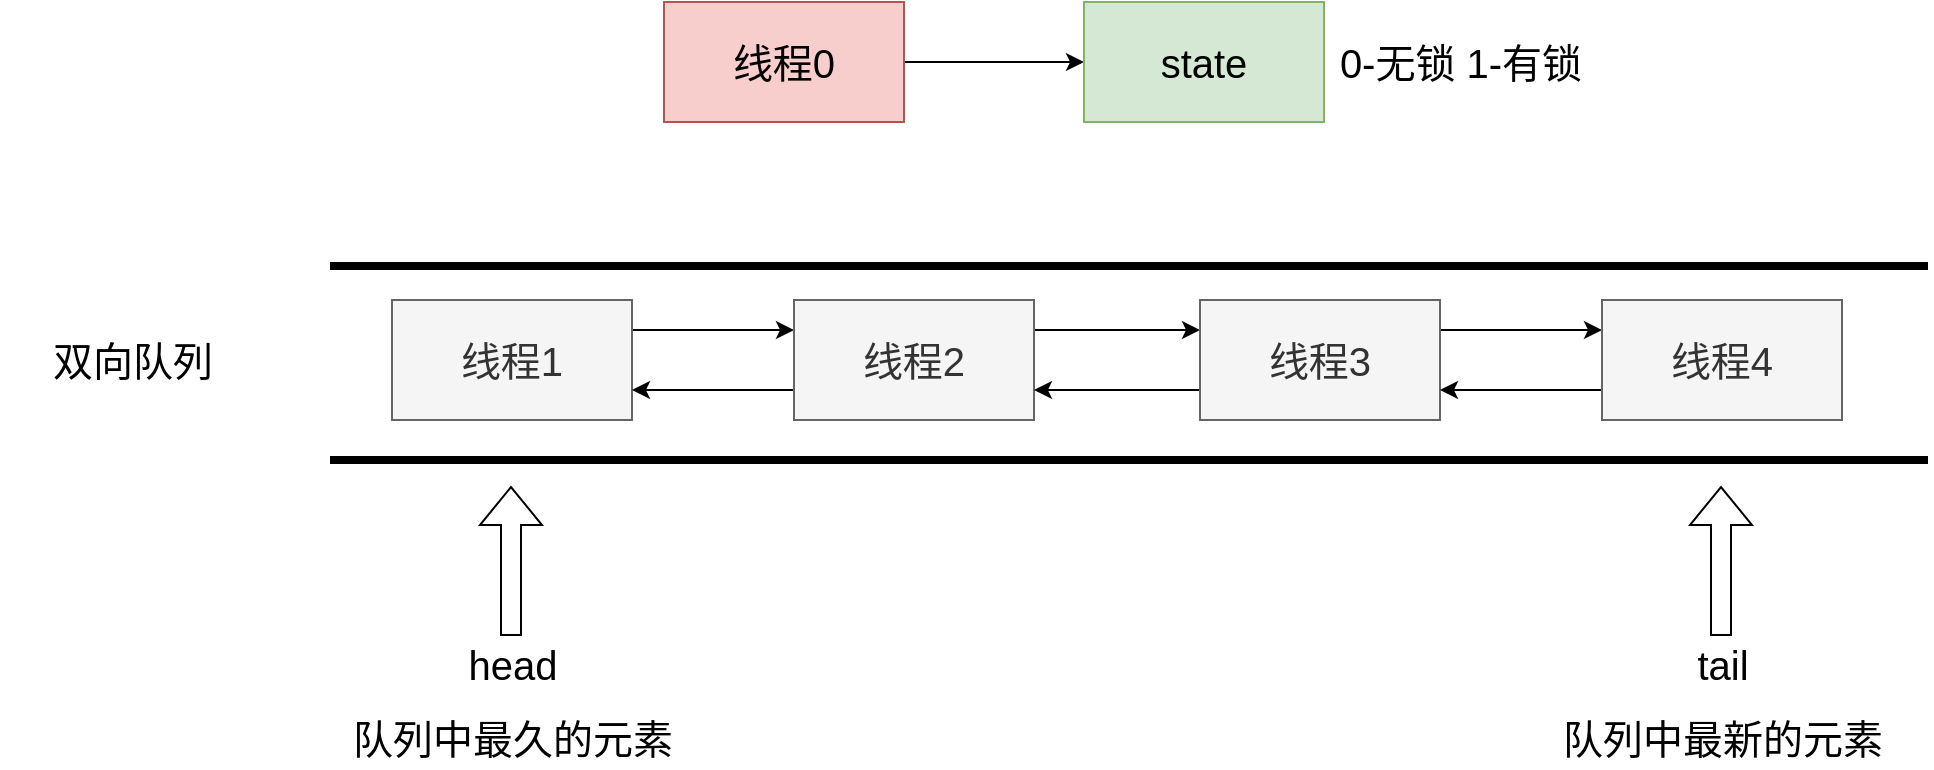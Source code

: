 <mxfile version="21.3.8" type="github">
  <diagram name="第 1 页" id="uOHwmS46mkVfjNC9Y-Bm">
    <mxGraphModel dx="1386" dy="796" grid="0" gridSize="10" guides="1" tooltips="1" connect="1" arrows="1" fold="1" page="1" pageScale="1" pageWidth="4681" pageHeight="3300" math="0" shadow="0">
      <root>
        <mxCell id="0" />
        <mxCell id="1" parent="0" />
        <mxCell id="RcCEaAV803anCV2iYYB3-4" style="edgeStyle=orthogonalEdgeStyle;rounded=0;orthogonalLoop=1;jettySize=auto;html=1;exitX=1;exitY=0.5;exitDx=0;exitDy=0;" edge="1" parent="1" source="RcCEaAV803anCV2iYYB3-1" target="RcCEaAV803anCV2iYYB3-2">
          <mxGeometry relative="1" as="geometry" />
        </mxCell>
        <mxCell id="RcCEaAV803anCV2iYYB3-1" value="&lt;font style=&quot;font-size: 20px;&quot;&gt;线程0&lt;/font&gt;" style="rounded=0;whiteSpace=wrap;html=1;fillColor=#f8cecc;strokeColor=#b85450;" vertex="1" parent="1">
          <mxGeometry x="454" y="220" width="120" height="60" as="geometry" />
        </mxCell>
        <mxCell id="RcCEaAV803anCV2iYYB3-2" value="&lt;font style=&quot;font-size: 20px;&quot;&gt;state&lt;/font&gt;" style="rounded=0;whiteSpace=wrap;html=1;fillColor=#d5e8d4;strokeColor=#82b366;" vertex="1" parent="1">
          <mxGeometry x="664" y="220" width="120" height="60" as="geometry" />
        </mxCell>
        <mxCell id="RcCEaAV803anCV2iYYB3-3" value="&lt;font style=&quot;font-size: 20px;&quot;&gt;0-无锁 1-有锁&lt;/font&gt;" style="text;strokeColor=none;align=center;fillColor=none;html=1;verticalAlign=middle;whiteSpace=wrap;rounded=0;" vertex="1" parent="1">
          <mxGeometry x="786" y="235" width="133" height="30" as="geometry" />
        </mxCell>
        <mxCell id="RcCEaAV803anCV2iYYB3-7" style="edgeStyle=orthogonalEdgeStyle;rounded=0;orthogonalLoop=1;jettySize=auto;html=1;exitX=1;exitY=0.25;exitDx=0;exitDy=0;entryX=0;entryY=0.25;entryDx=0;entryDy=0;" edge="1" parent="1" source="RcCEaAV803anCV2iYYB3-5" target="RcCEaAV803anCV2iYYB3-6">
          <mxGeometry relative="1" as="geometry" />
        </mxCell>
        <mxCell id="RcCEaAV803anCV2iYYB3-5" value="&lt;font style=&quot;font-size: 20px;&quot;&gt;线程1&lt;/font&gt;" style="rounded=0;whiteSpace=wrap;html=1;fillColor=#f5f5f5;strokeColor=#666666;fontColor=#333333;" vertex="1" parent="1">
          <mxGeometry x="318" y="369" width="120" height="60" as="geometry" />
        </mxCell>
        <mxCell id="RcCEaAV803anCV2iYYB3-8" style="edgeStyle=orthogonalEdgeStyle;rounded=0;orthogonalLoop=1;jettySize=auto;html=1;exitX=0;exitY=0.75;exitDx=0;exitDy=0;entryX=1;entryY=0.75;entryDx=0;entryDy=0;" edge="1" parent="1" source="RcCEaAV803anCV2iYYB3-6" target="RcCEaAV803anCV2iYYB3-5">
          <mxGeometry relative="1" as="geometry" />
        </mxCell>
        <mxCell id="RcCEaAV803anCV2iYYB3-13" style="edgeStyle=orthogonalEdgeStyle;rounded=0;orthogonalLoop=1;jettySize=auto;html=1;exitX=1;exitY=0.25;exitDx=0;exitDy=0;entryX=0;entryY=0.25;entryDx=0;entryDy=0;" edge="1" parent="1" source="RcCEaAV803anCV2iYYB3-6" target="RcCEaAV803anCV2iYYB3-10">
          <mxGeometry relative="1" as="geometry" />
        </mxCell>
        <mxCell id="RcCEaAV803anCV2iYYB3-6" value="&lt;font style=&quot;font-size: 20px;&quot;&gt;线程2&lt;/font&gt;" style="rounded=0;whiteSpace=wrap;html=1;fillColor=#f5f5f5;strokeColor=#666666;fontColor=#333333;" vertex="1" parent="1">
          <mxGeometry x="519" y="369" width="120" height="60" as="geometry" />
        </mxCell>
        <mxCell id="RcCEaAV803anCV2iYYB3-9" style="edgeStyle=orthogonalEdgeStyle;rounded=0;orthogonalLoop=1;jettySize=auto;html=1;exitX=1;exitY=0.25;exitDx=0;exitDy=0;entryX=0;entryY=0.25;entryDx=0;entryDy=0;" edge="1" parent="1" source="RcCEaAV803anCV2iYYB3-10" target="RcCEaAV803anCV2iYYB3-12">
          <mxGeometry relative="1" as="geometry" />
        </mxCell>
        <mxCell id="RcCEaAV803anCV2iYYB3-14" style="edgeStyle=orthogonalEdgeStyle;rounded=0;orthogonalLoop=1;jettySize=auto;html=1;exitX=0;exitY=0.75;exitDx=0;exitDy=0;entryX=1;entryY=0.75;entryDx=0;entryDy=0;" edge="1" parent="1" source="RcCEaAV803anCV2iYYB3-10" target="RcCEaAV803anCV2iYYB3-6">
          <mxGeometry relative="1" as="geometry" />
        </mxCell>
        <mxCell id="RcCEaAV803anCV2iYYB3-10" value="&lt;font style=&quot;font-size: 20px;&quot;&gt;线程3&lt;/font&gt;" style="rounded=0;whiteSpace=wrap;html=1;fillColor=#f5f5f5;strokeColor=#666666;fontColor=#333333;" vertex="1" parent="1">
          <mxGeometry x="722" y="369" width="120" height="60" as="geometry" />
        </mxCell>
        <mxCell id="RcCEaAV803anCV2iYYB3-11" style="edgeStyle=orthogonalEdgeStyle;rounded=0;orthogonalLoop=1;jettySize=auto;html=1;exitX=0;exitY=0.75;exitDx=0;exitDy=0;entryX=1;entryY=0.75;entryDx=0;entryDy=0;" edge="1" parent="1" source="RcCEaAV803anCV2iYYB3-12" target="RcCEaAV803anCV2iYYB3-10">
          <mxGeometry relative="1" as="geometry" />
        </mxCell>
        <mxCell id="RcCEaAV803anCV2iYYB3-12" value="&lt;font style=&quot;font-size: 20px;&quot;&gt;线程4&lt;/font&gt;" style="rounded=0;whiteSpace=wrap;html=1;fillColor=#f5f5f5;strokeColor=#666666;fontColor=#333333;" vertex="1" parent="1">
          <mxGeometry x="923" y="369" width="120" height="60" as="geometry" />
        </mxCell>
        <mxCell id="RcCEaAV803anCV2iYYB3-15" value="" style="line;strokeWidth=4;html=1;perimeter=backbonePerimeter;points=[];outlineConnect=0;" vertex="1" parent="1">
          <mxGeometry x="287" y="347" width="799" height="10" as="geometry" />
        </mxCell>
        <mxCell id="RcCEaAV803anCV2iYYB3-16" value="" style="line;strokeWidth=4;html=1;perimeter=backbonePerimeter;points=[];outlineConnect=0;" vertex="1" parent="1">
          <mxGeometry x="287" y="444" width="799" height="10" as="geometry" />
        </mxCell>
        <mxCell id="RcCEaAV803anCV2iYYB3-17" value="&lt;font style=&quot;font-size: 20px;&quot;&gt;双向队列&lt;/font&gt;" style="text;strokeColor=none;align=center;fillColor=none;html=1;verticalAlign=middle;whiteSpace=wrap;rounded=0;" vertex="1" parent="1">
          <mxGeometry x="122" y="384" width="133" height="30" as="geometry" />
        </mxCell>
        <mxCell id="RcCEaAV803anCV2iYYB3-19" value="" style="shape=flexArrow;endArrow=classic;html=1;rounded=0;" edge="1" parent="1">
          <mxGeometry width="50" height="50" relative="1" as="geometry">
            <mxPoint x="377.5" y="537" as="sourcePoint" />
            <mxPoint x="377.5" y="462" as="targetPoint" />
          </mxGeometry>
        </mxCell>
        <mxCell id="RcCEaAV803anCV2iYYB3-20" value="" style="shape=flexArrow;endArrow=classic;html=1;rounded=0;" edge="1" parent="1">
          <mxGeometry width="50" height="50" relative="1" as="geometry">
            <mxPoint x="982.5" y="537" as="sourcePoint" />
            <mxPoint x="982.5" y="462" as="targetPoint" />
          </mxGeometry>
        </mxCell>
        <mxCell id="RcCEaAV803anCV2iYYB3-21" value="&lt;font style=&quot;font-size: 20px;&quot;&gt;head&lt;/font&gt;" style="text;strokeColor=none;align=center;fillColor=none;html=1;verticalAlign=middle;whiteSpace=wrap;rounded=0;" vertex="1" parent="1">
          <mxGeometry x="311.5" y="536" width="133" height="30" as="geometry" />
        </mxCell>
        <mxCell id="RcCEaAV803anCV2iYYB3-22" value="&lt;font style=&quot;font-size: 20px;&quot;&gt;tail&lt;/font&gt;" style="text;strokeColor=none;align=center;fillColor=none;html=1;verticalAlign=middle;whiteSpace=wrap;rounded=0;" vertex="1" parent="1">
          <mxGeometry x="916.5" y="536" width="133" height="30" as="geometry" />
        </mxCell>
        <mxCell id="RcCEaAV803anCV2iYYB3-23" value="&lt;font style=&quot;font-size: 20px;&quot;&gt;队列中最久的元素&lt;/font&gt;" style="text;strokeColor=none;align=center;fillColor=none;html=1;verticalAlign=middle;whiteSpace=wrap;rounded=0;" vertex="1" parent="1">
          <mxGeometry x="293.75" y="573" width="168.5" height="30" as="geometry" />
        </mxCell>
        <mxCell id="RcCEaAV803anCV2iYYB3-24" value="&lt;font style=&quot;font-size: 20px;&quot;&gt;队列中最新的元素&lt;/font&gt;" style="text;strokeColor=none;align=center;fillColor=none;html=1;verticalAlign=middle;whiteSpace=wrap;rounded=0;" vertex="1" parent="1">
          <mxGeometry x="898.75" y="573" width="168.5" height="30" as="geometry" />
        </mxCell>
      </root>
    </mxGraphModel>
  </diagram>
</mxfile>
